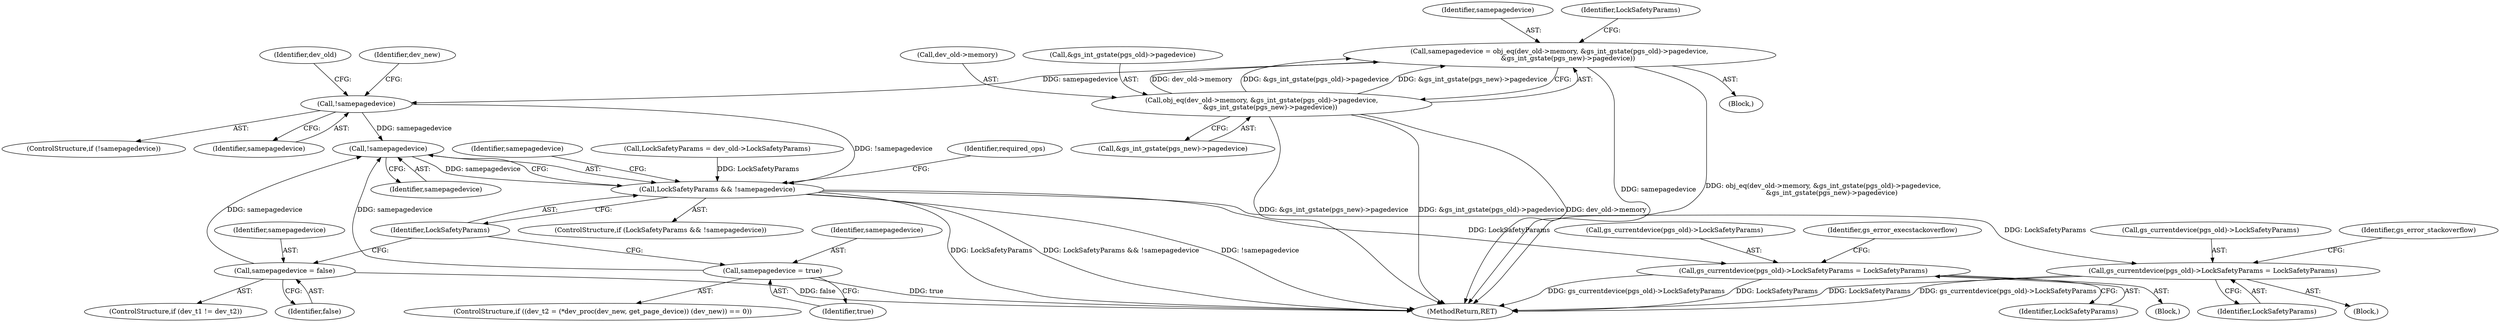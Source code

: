 digraph "1_ghostscript_aeea342904978c9fe17d85f4906a0f6fcce2d315@del" {
"1000189" [label="(Call,!samepagedevice)"];
"1000183" [label="(Call,samepagedevice = false)"];
"1000175" [label="(Call,samepagedevice = true)"];
"1000152" [label="(Call,!samepagedevice)"];
"1000120" [label="(Call,samepagedevice = obj_eq(dev_old->memory, &gs_int_gstate(pgs_old)->pagedevice,\n        &gs_int_gstate(pgs_new)->pagedevice))"];
"1000122" [label="(Call,obj_eq(dev_old->memory, &gs_int_gstate(pgs_old)->pagedevice,\n        &gs_int_gstate(pgs_new)->pagedevice))"];
"1000187" [label="(Call,LockSafetyParams && !samepagedevice)"];
"1000211" [label="(Call,gs_currentdevice(pgs_old)->LockSafetyParams = LockSafetyParams)"];
"1000230" [label="(Call,gs_currentdevice(pgs_old)->LockSafetyParams = LockSafetyParams)"];
"1000185" [label="(Identifier,false)"];
"1000187" [label="(Call,LockSafetyParams && !samepagedevice)"];
"1000156" [label="(Identifier,dev_old)"];
"1000122" [label="(Call,obj_eq(dev_old->memory, &gs_int_gstate(pgs_old)->pagedevice,\n        &gs_int_gstate(pgs_new)->pagedevice))"];
"1000231" [label="(Call,gs_currentdevice(pgs_old)->LockSafetyParams)"];
"1000121" [label="(Identifier,samepagedevice)"];
"1000138" [label="(Identifier,LockSafetyParams)"];
"1000151" [label="(ControlStructure,if (!samepagedevice))"];
"1000160" [label="(Identifier,dev_new)"];
"1000210" [label="(Block,)"];
"1000190" [label="(Identifier,samepagedevice)"];
"1000184" [label="(Identifier,samepagedevice)"];
"1000152" [label="(Call,!samepagedevice)"];
"1000240" [label="(Identifier,samepagedevice)"];
"1000243" [label="(MethodReturn,RET)"];
"1000176" [label="(Identifier,samepagedevice)"];
"1000131" [label="(Call,&gs_int_gstate(pgs_new)->pagedevice)"];
"1000216" [label="(Identifier,LockSafetyParams)"];
"1000189" [label="(Call,!samepagedevice)"];
"1000188" [label="(Identifier,LockSafetyParams)"];
"1000183" [label="(Call,samepagedevice = false)"];
"1000110" [label="(Block,)"];
"1000237" [label="(Identifier,gs_error_execstackoverflow)"];
"1000120" [label="(Call,samepagedevice = obj_eq(dev_old->memory, &gs_int_gstate(pgs_old)->pagedevice,\n        &gs_int_gstate(pgs_new)->pagedevice))"];
"1000218" [label="(Identifier,gs_error_stackoverflow)"];
"1000123" [label="(Call,dev_old->memory)"];
"1000179" [label="(ControlStructure,if (dev_t1 != dev_t2))"];
"1000229" [label="(Block,)"];
"1000126" [label="(Call,&gs_int_gstate(pgs_old)->pagedevice)"];
"1000137" [label="(Call,LockSafetyParams = dev_old->LockSafetyParams)"];
"1000177" [label="(Identifier,true)"];
"1000235" [label="(Identifier,LockSafetyParams)"];
"1000211" [label="(Call,gs_currentdevice(pgs_old)->LockSafetyParams = LockSafetyParams)"];
"1000186" [label="(ControlStructure,if (LockSafetyParams && !samepagedevice))"];
"1000194" [label="(Identifier,required_ops)"];
"1000175" [label="(Call,samepagedevice = true)"];
"1000168" [label="(ControlStructure,if ((dev_t2 = (*dev_proc(dev_new, get_page_device)) (dev_new)) == 0))"];
"1000153" [label="(Identifier,samepagedevice)"];
"1000212" [label="(Call,gs_currentdevice(pgs_old)->LockSafetyParams)"];
"1000230" [label="(Call,gs_currentdevice(pgs_old)->LockSafetyParams = LockSafetyParams)"];
"1000189" -> "1000187"  [label="AST: "];
"1000189" -> "1000190"  [label="CFG: "];
"1000190" -> "1000189"  [label="AST: "];
"1000187" -> "1000189"  [label="CFG: "];
"1000189" -> "1000187"  [label="DDG: samepagedevice"];
"1000183" -> "1000189"  [label="DDG: samepagedevice"];
"1000175" -> "1000189"  [label="DDG: samepagedevice"];
"1000152" -> "1000189"  [label="DDG: samepagedevice"];
"1000183" -> "1000179"  [label="AST: "];
"1000183" -> "1000185"  [label="CFG: "];
"1000184" -> "1000183"  [label="AST: "];
"1000185" -> "1000183"  [label="AST: "];
"1000188" -> "1000183"  [label="CFG: "];
"1000183" -> "1000243"  [label="DDG: false"];
"1000175" -> "1000168"  [label="AST: "];
"1000175" -> "1000177"  [label="CFG: "];
"1000176" -> "1000175"  [label="AST: "];
"1000177" -> "1000175"  [label="AST: "];
"1000188" -> "1000175"  [label="CFG: "];
"1000175" -> "1000243"  [label="DDG: true"];
"1000152" -> "1000151"  [label="AST: "];
"1000152" -> "1000153"  [label="CFG: "];
"1000153" -> "1000152"  [label="AST: "];
"1000156" -> "1000152"  [label="CFG: "];
"1000160" -> "1000152"  [label="CFG: "];
"1000120" -> "1000152"  [label="DDG: samepagedevice"];
"1000152" -> "1000187"  [label="DDG: !samepagedevice"];
"1000120" -> "1000110"  [label="AST: "];
"1000120" -> "1000122"  [label="CFG: "];
"1000121" -> "1000120"  [label="AST: "];
"1000122" -> "1000120"  [label="AST: "];
"1000138" -> "1000120"  [label="CFG: "];
"1000120" -> "1000243"  [label="DDG: samepagedevice"];
"1000120" -> "1000243"  [label="DDG: obj_eq(dev_old->memory, &gs_int_gstate(pgs_old)->pagedevice,\n        &gs_int_gstate(pgs_new)->pagedevice)"];
"1000122" -> "1000120"  [label="DDG: dev_old->memory"];
"1000122" -> "1000120"  [label="DDG: &gs_int_gstate(pgs_old)->pagedevice"];
"1000122" -> "1000120"  [label="DDG: &gs_int_gstate(pgs_new)->pagedevice"];
"1000122" -> "1000131"  [label="CFG: "];
"1000123" -> "1000122"  [label="AST: "];
"1000126" -> "1000122"  [label="AST: "];
"1000131" -> "1000122"  [label="AST: "];
"1000122" -> "1000243"  [label="DDG: &gs_int_gstate(pgs_old)->pagedevice"];
"1000122" -> "1000243"  [label="DDG: dev_old->memory"];
"1000122" -> "1000243"  [label="DDG: &gs_int_gstate(pgs_new)->pagedevice"];
"1000187" -> "1000186"  [label="AST: "];
"1000187" -> "1000188"  [label="CFG: "];
"1000188" -> "1000187"  [label="AST: "];
"1000194" -> "1000187"  [label="CFG: "];
"1000240" -> "1000187"  [label="CFG: "];
"1000187" -> "1000243"  [label="DDG: LockSafetyParams"];
"1000187" -> "1000243"  [label="DDG: LockSafetyParams && !samepagedevice"];
"1000187" -> "1000243"  [label="DDG: !samepagedevice"];
"1000137" -> "1000187"  [label="DDG: LockSafetyParams"];
"1000187" -> "1000211"  [label="DDG: LockSafetyParams"];
"1000187" -> "1000230"  [label="DDG: LockSafetyParams"];
"1000211" -> "1000210"  [label="AST: "];
"1000211" -> "1000216"  [label="CFG: "];
"1000212" -> "1000211"  [label="AST: "];
"1000216" -> "1000211"  [label="AST: "];
"1000218" -> "1000211"  [label="CFG: "];
"1000211" -> "1000243"  [label="DDG: LockSafetyParams"];
"1000211" -> "1000243"  [label="DDG: gs_currentdevice(pgs_old)->LockSafetyParams"];
"1000230" -> "1000229"  [label="AST: "];
"1000230" -> "1000235"  [label="CFG: "];
"1000231" -> "1000230"  [label="AST: "];
"1000235" -> "1000230"  [label="AST: "];
"1000237" -> "1000230"  [label="CFG: "];
"1000230" -> "1000243"  [label="DDG: gs_currentdevice(pgs_old)->LockSafetyParams"];
"1000230" -> "1000243"  [label="DDG: LockSafetyParams"];
}
